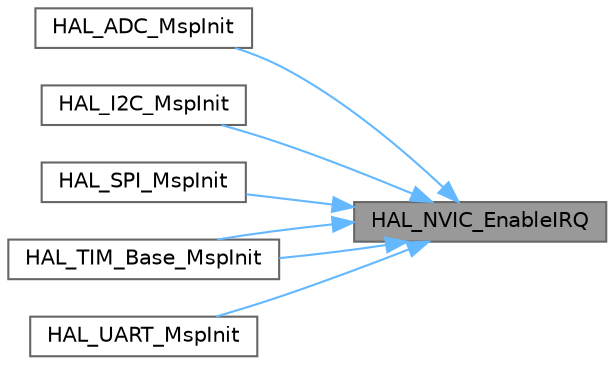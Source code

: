 digraph "HAL_NVIC_EnableIRQ"
{
 // LATEX_PDF_SIZE
  bgcolor="transparent";
  edge [fontname=Helvetica,fontsize=10,labelfontname=Helvetica,labelfontsize=10];
  node [fontname=Helvetica,fontsize=10,shape=box,height=0.2,width=0.4];
  rankdir="RL";
  Node1 [id="Node000001",label="HAL_NVIC_EnableIRQ",height=0.2,width=0.4,color="gray40", fillcolor="grey60", style="filled", fontcolor="black",tooltip="Enables a device specific interrupt in the NVIC interrupt controller."];
  Node1 -> Node2 [id="edge1_Node000001_Node000002",dir="back",color="steelblue1",style="solid",tooltip=" "];
  Node2 [id="Node000002",label="HAL_ADC_MspInit",height=0.2,width=0.4,color="grey40", fillcolor="white", style="filled",URL="$group___a_d_c___exported___functions___group1.html#gaa30863492d5c3103e3e8ce8a63dadd07",tooltip="ADC MSP Initialization This function configures the hardware resources used in this example."];
  Node1 -> Node3 [id="edge2_Node000001_Node000003",dir="back",color="steelblue1",style="solid",tooltip=" "];
  Node3 [id="Node000003",label="HAL_I2C_MspInit",height=0.2,width=0.4,color="grey40", fillcolor="white", style="filled",URL="$group___i2_c___exported___functions___group1.html#gabe01a202c27b23fc150aa66af3130073",tooltip="I2C MSP Initialization This function configures the hardware resources used in this example."];
  Node1 -> Node4 [id="edge3_Node000001_Node000004",dir="back",color="steelblue1",style="solid",tooltip=" "];
  Node4 [id="Node000004",label="HAL_SPI_MspInit",height=0.2,width=0.4,color="grey40", fillcolor="white", style="filled",URL="$group___s_p_i___exported___functions___group1.html#ga17f583be14b22caffa6c4e56dcd035ef",tooltip="SPI MSP Initialization This function configures the hardware resources used in this example."];
  Node1 -> Node5 [id="edge4_Node000001_Node000005",dir="back",color="steelblue1",style="solid",tooltip=" "];
  Node5 [id="Node000005",label="HAL_TIM_Base_MspInit",height=0.2,width=0.4,color="grey40", fillcolor="white", style="filled",URL="$group___t_i_m___exported___functions___group1.html#ga818f4d5d1e2f417438d281b4ac9efb9c",tooltip="TIM_Base MSP Initialization This function configures the hardware resources used in this example."];
  Node1 -> Node5 [id="edge5_Node000001_Node000005",dir="back",color="steelblue1",style="solid",tooltip=" "];
  Node1 -> Node6 [id="edge6_Node000001_Node000006",dir="back",color="steelblue1",style="solid",tooltip=" "];
  Node6 [id="Node000006",label="HAL_UART_MspInit",height=0.2,width=0.4,color="grey40", fillcolor="white", style="filled",URL="$group___u_a_r_t___exported___functions___group1.html#ga0e553b32211877322f949b14801bbfa7",tooltip="UART MSP Initialization This function configures the hardware resources used in this example."];
}
